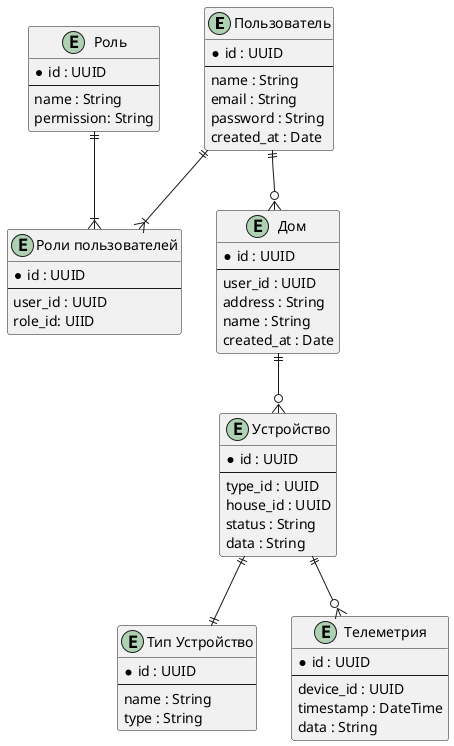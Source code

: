 @startuml

entity "Пользователь" as User {
    * id : UUID
    --
    name : String
    email : String
    password : String
    created_at : Date
}

entity "Роли пользователей" as UserRole {
    * id : UUID
    --
    user_id : UUID
    role_id: UIID
}

entity "Роль" as Role {
    * id : UUID
    --
    name : String
    permission: String
}

entity "Дом " as House {
    * id : UUID
    --
    user_id : UUID
    address : String
    name : String
    created_at : Date
}

entity "Устройство" as Device {
    * id : UUID
    --
    type_id : UUID
    house_id : UUID
    status : String
    data : String
}

entity "Тип Устройство" as DeviceType {
    * id : UUID
    --
    name : String
    type : String
}

entity "Телеметрия" as TelemetryData {
    * id : UUID
    --
    device_id : UUID
    timestamp : DateTime
    data : String
}

User ||--|{UserRole
Role ||--|{ UserRole

User ||--o{ House
House ||--o{ Device
Device ||--|| DeviceType
Device ||--o{ TelemetryData

@enduml